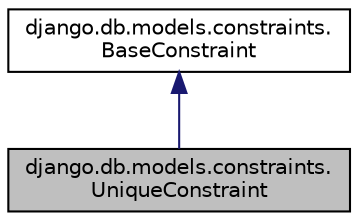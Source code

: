 digraph "django.db.models.constraints.UniqueConstraint"
{
 // LATEX_PDF_SIZE
  edge [fontname="Helvetica",fontsize="10",labelfontname="Helvetica",labelfontsize="10"];
  node [fontname="Helvetica",fontsize="10",shape=record];
  Node1 [label="django.db.models.constraints.\lUniqueConstraint",height=0.2,width=0.4,color="black", fillcolor="grey75", style="filled", fontcolor="black",tooltip=" "];
  Node2 -> Node1 [dir="back",color="midnightblue",fontsize="10",style="solid"];
  Node2 [label="django.db.models.constraints.\lBaseConstraint",height=0.2,width=0.4,color="black", fillcolor="white", style="filled",URL="$classdjango_1_1db_1_1models_1_1constraints_1_1_base_constraint.html",tooltip=" "];
}
